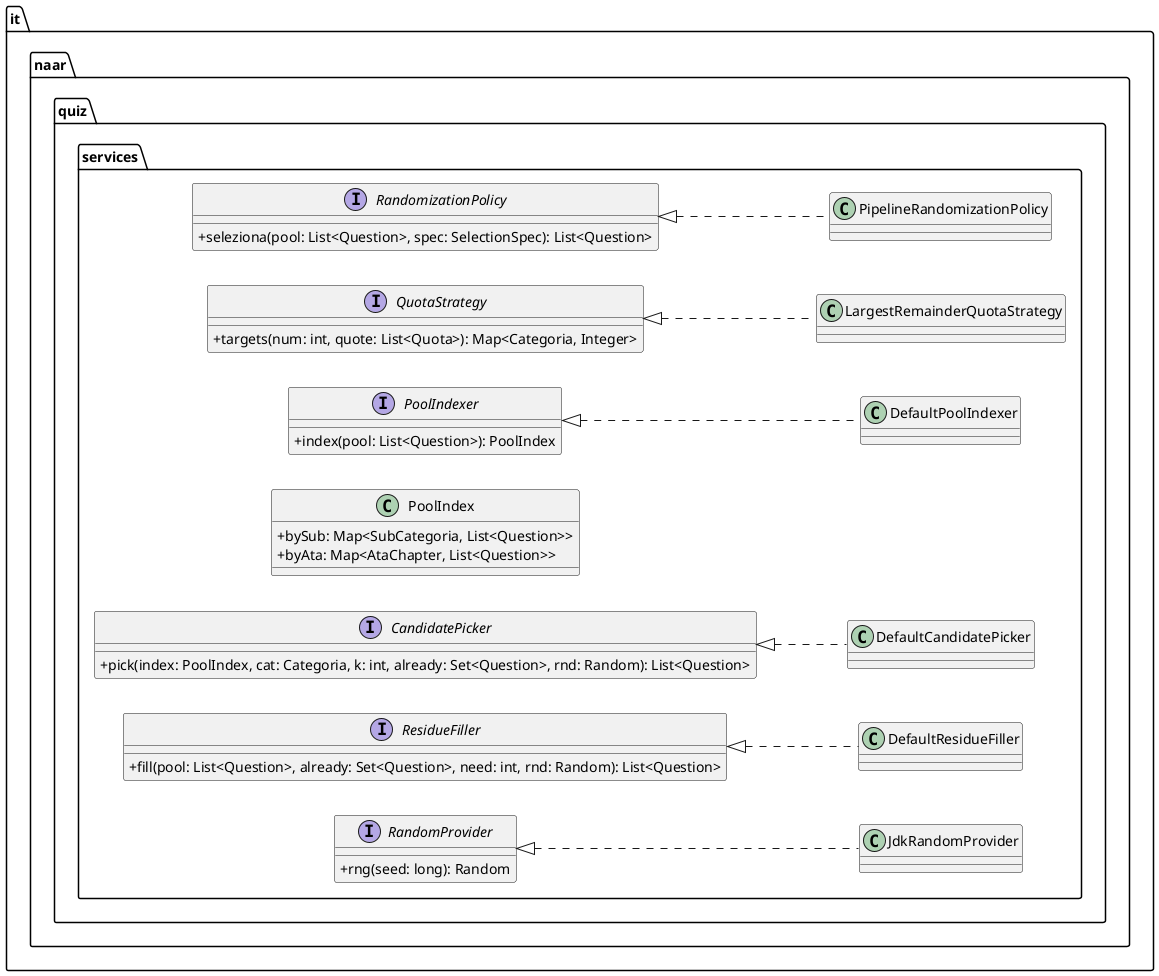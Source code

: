 @startuml
left to right direction
skinparam classAttributeIconSize 0

package "it.naar.quiz.services" {
  interface RandomizationPolicy {
  +seleziona(pool: List<Question>, spec: SelectionSpec): List<Question>
  }

  interface QuotaStrategy {
  +targets(num: int, quote: List<Quota>): Map<Categoria, Integer>
  }

  interface PoolIndexer {
  +index(pool: List<Question>): PoolIndex
  }
  class PoolIndex {
  +bySub: Map<SubCategoria, List<Question>>
  +byAta: Map<AtaChapter, List<Question>>
  }

  interface CandidatePicker {
  +pick(index: PoolIndex, cat: Categoria, k: int, already: Set<Question>, rnd: Random): List<Question>
  }
  interface ResidueFiller {
  +fill(pool: List<Question>, already: Set<Question>, need: int, rnd: Random): List<Question>
  }
  interface RandomProvider {
  +rng(seed: long): Random
  }

  class PipelineRandomizationPolicy implements RandomizationPolicy
  class LargestRemainderQuotaStrategy implements QuotaStrategy
  class DefaultPoolIndexer implements PoolIndexer
  class DefaultCandidatePicker implements CandidatePicker
  class DefaultResidueFiller implements ResidueFiller
  class JdkRandomProvider implements RandomProvider
}
@enduml
